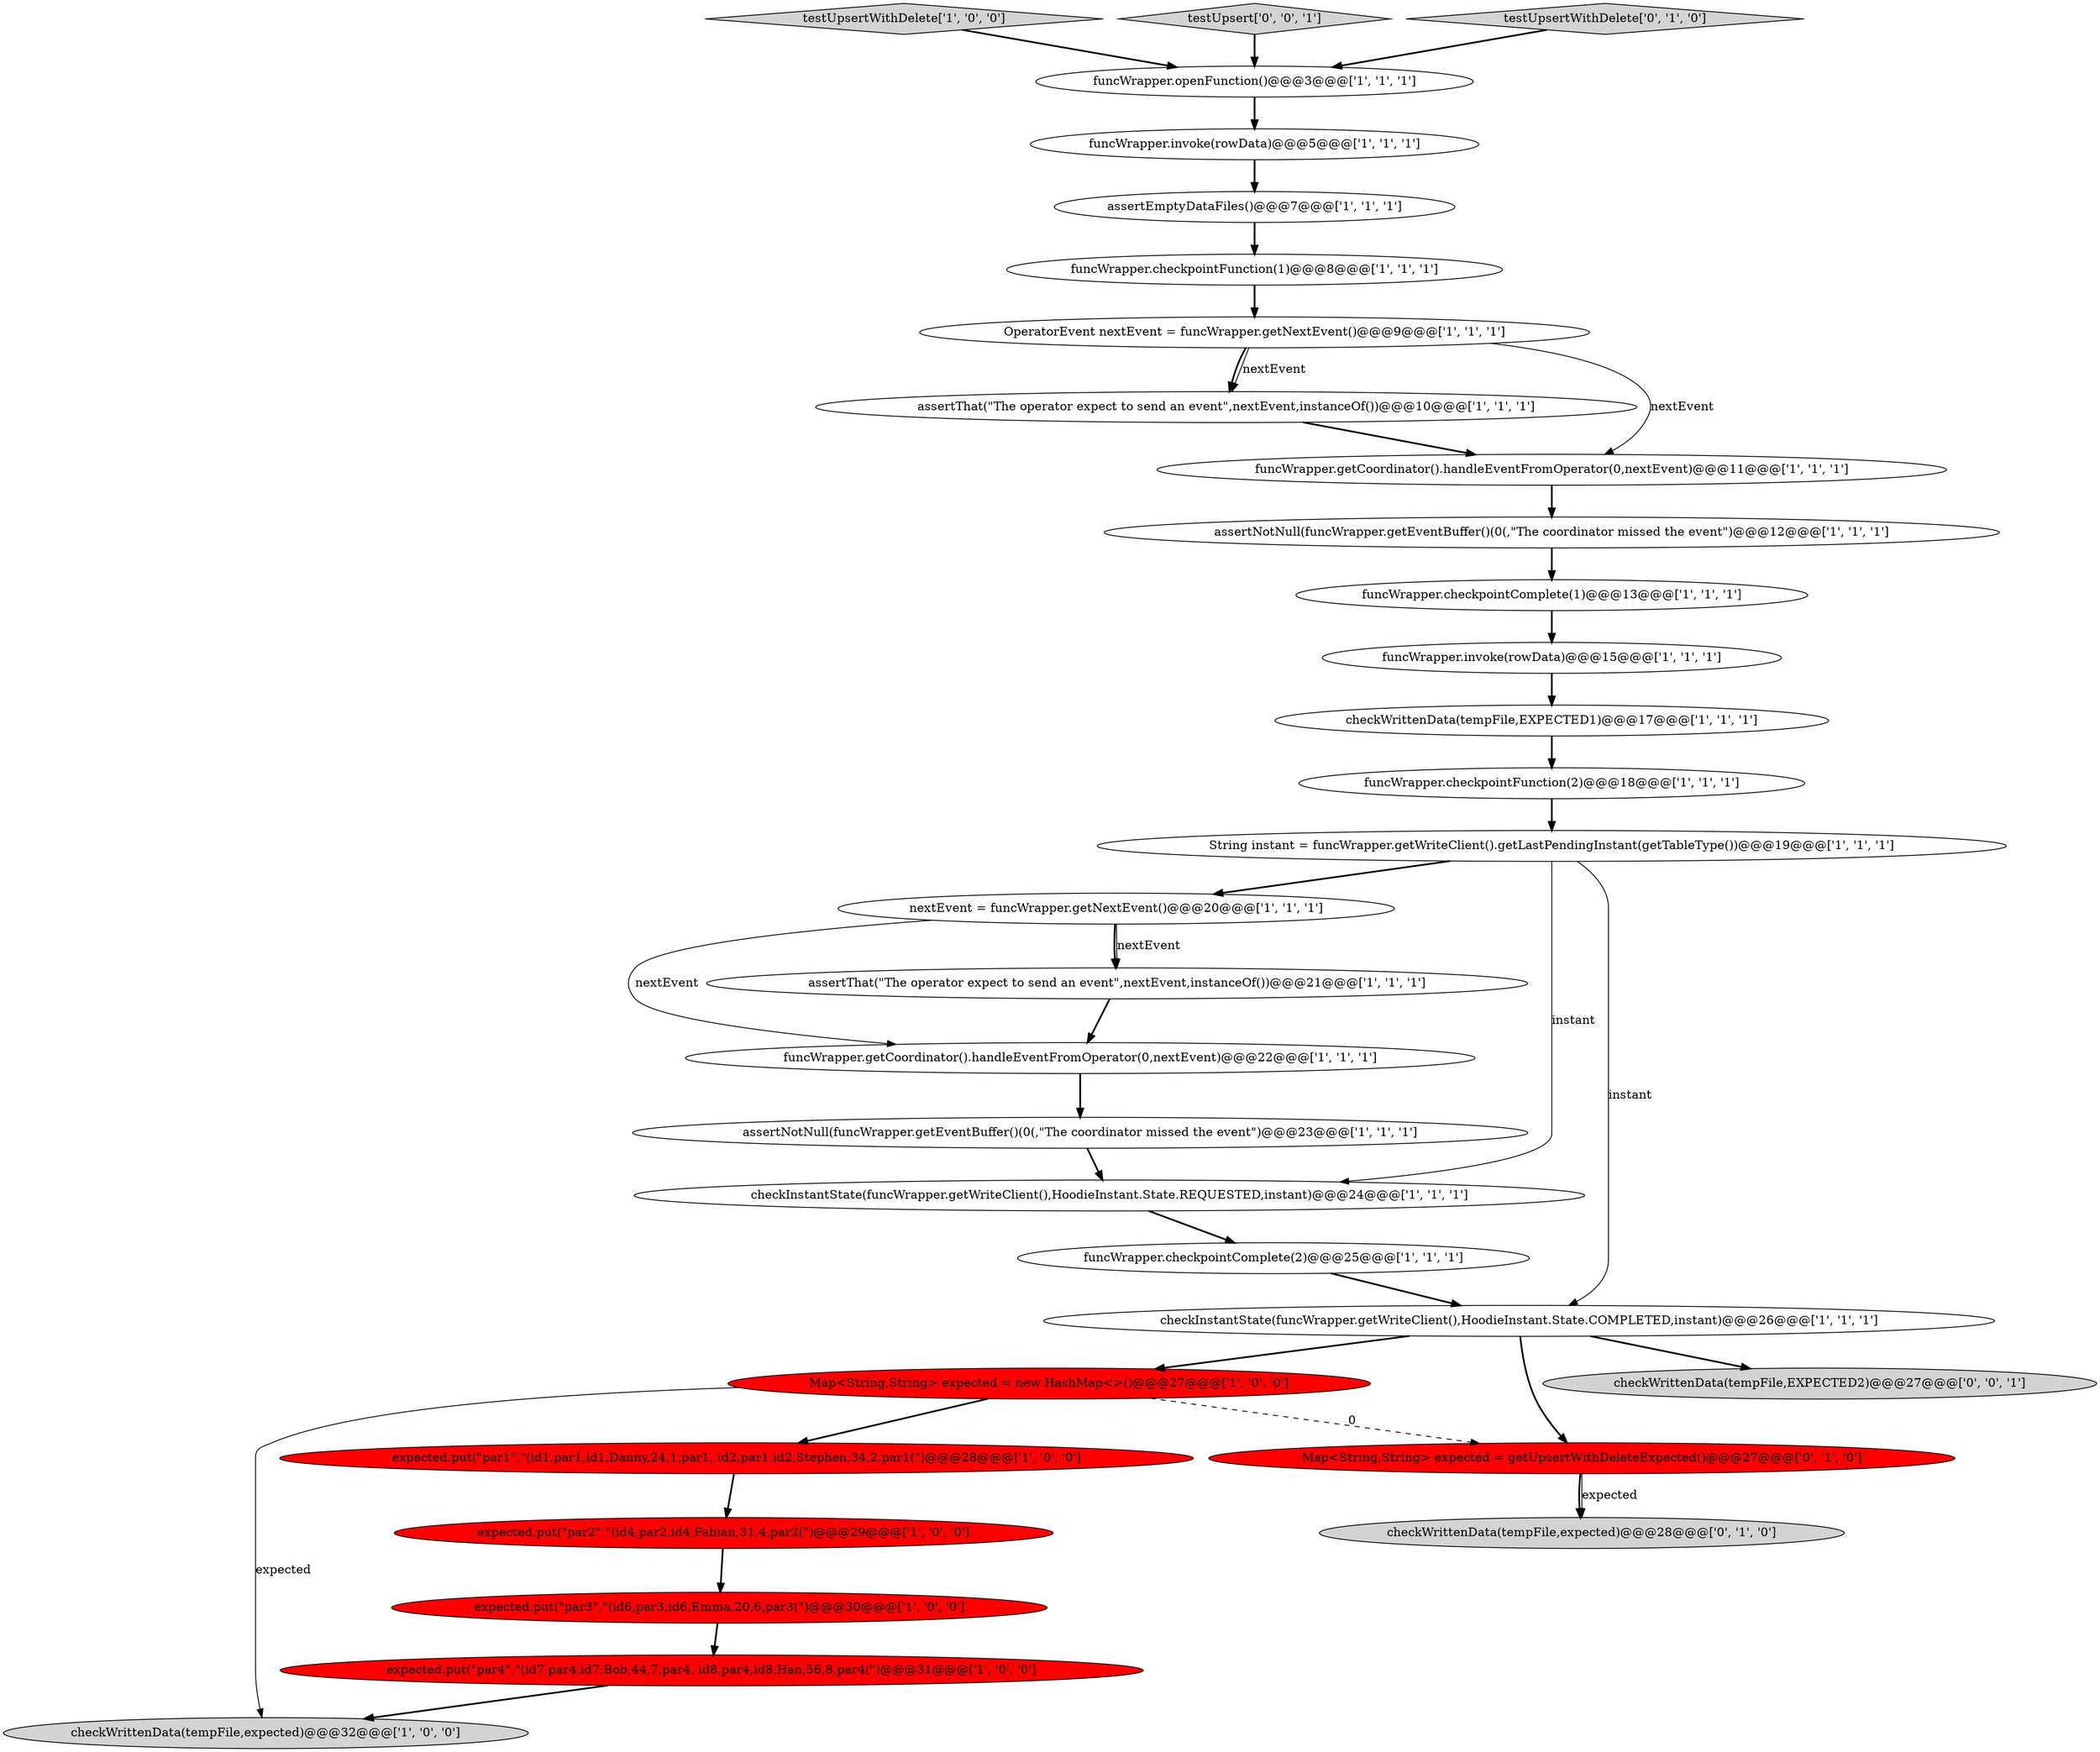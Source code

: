 digraph {
22 [style = filled, label = "assertThat(\"The operator expect to send an event\",nextEvent,instanceOf())@@@10@@@['1', '1', '1']", fillcolor = white, shape = ellipse image = "AAA0AAABBB1BBB"];
20 [style = filled, label = "Map<String,String> expected = new HashMap<>()@@@27@@@['1', '0', '0']", fillcolor = red, shape = ellipse image = "AAA1AAABBB1BBB"];
25 [style = filled, label = "checkInstantState(funcWrapper.getWriteClient(),HoodieInstant.State.REQUESTED,instant)@@@24@@@['1', '1', '1']", fillcolor = white, shape = ellipse image = "AAA0AAABBB1BBB"];
13 [style = filled, label = "funcWrapper.getCoordinator().handleEventFromOperator(0,nextEvent)@@@11@@@['1', '1', '1']", fillcolor = white, shape = ellipse image = "AAA0AAABBB1BBB"];
11 [style = filled, label = "testUpsertWithDelete['1', '0', '0']", fillcolor = lightgray, shape = diamond image = "AAA0AAABBB1BBB"];
23 [style = filled, label = "funcWrapper.checkpointComplete(2)@@@25@@@['1', '1', '1']", fillcolor = white, shape = ellipse image = "AAA0AAABBB1BBB"];
31 [style = filled, label = "testUpsert['0', '0', '1']", fillcolor = lightgray, shape = diamond image = "AAA0AAABBB3BBB"];
5 [style = filled, label = "funcWrapper.checkpointFunction(2)@@@18@@@['1', '1', '1']", fillcolor = white, shape = ellipse image = "AAA0AAABBB1BBB"];
26 [style = filled, label = "OperatorEvent nextEvent = funcWrapper.getNextEvent()@@@9@@@['1', '1', '1']", fillcolor = white, shape = ellipse image = "AAA0AAABBB1BBB"];
8 [style = filled, label = "funcWrapper.invoke(rowData)@@@5@@@['1', '1', '1']", fillcolor = white, shape = ellipse image = "AAA0AAABBB1BBB"];
19 [style = filled, label = "funcWrapper.invoke(rowData)@@@15@@@['1', '1', '1']", fillcolor = white, shape = ellipse image = "AAA0AAABBB1BBB"];
24 [style = filled, label = "checkWrittenData(tempFile,expected)@@@32@@@['1', '0', '0']", fillcolor = lightgray, shape = ellipse image = "AAA0AAABBB1BBB"];
3 [style = filled, label = "expected.put(\"par1\",\"(id1,par1,id1,Danny,24,1,par1, id2,par1,id2,Stephen,34,2,par1(\")@@@28@@@['1', '0', '0']", fillcolor = red, shape = ellipse image = "AAA1AAABBB1BBB"];
1 [style = filled, label = "checkInstantState(funcWrapper.getWriteClient(),HoodieInstant.State.COMPLETED,instant)@@@26@@@['1', '1', '1']", fillcolor = white, shape = ellipse image = "AAA0AAABBB1BBB"];
18 [style = filled, label = "funcWrapper.checkpointFunction(1)@@@8@@@['1', '1', '1']", fillcolor = white, shape = ellipse image = "AAA0AAABBB1BBB"];
7 [style = filled, label = "nextEvent = funcWrapper.getNextEvent()@@@20@@@['1', '1', '1']", fillcolor = white, shape = ellipse image = "AAA0AAABBB1BBB"];
10 [style = filled, label = "assertEmptyDataFiles()@@@7@@@['1', '1', '1']", fillcolor = white, shape = ellipse image = "AAA0AAABBB1BBB"];
29 [style = filled, label = "Map<String,String> expected = getUpsertWithDeleteExpected()@@@27@@@['0', '1', '0']", fillcolor = red, shape = ellipse image = "AAA1AAABBB2BBB"];
30 [style = filled, label = "checkWrittenData(tempFile,EXPECTED2)@@@27@@@['0', '0', '1']", fillcolor = lightgray, shape = ellipse image = "AAA0AAABBB3BBB"];
0 [style = filled, label = "funcWrapper.getCoordinator().handleEventFromOperator(0,nextEvent)@@@22@@@['1', '1', '1']", fillcolor = white, shape = ellipse image = "AAA0AAABBB1BBB"];
27 [style = filled, label = "testUpsertWithDelete['0', '1', '0']", fillcolor = lightgray, shape = diamond image = "AAA0AAABBB2BBB"];
12 [style = filled, label = "assertThat(\"The operator expect to send an event\",nextEvent,instanceOf())@@@21@@@['1', '1', '1']", fillcolor = white, shape = ellipse image = "AAA0AAABBB1BBB"];
2 [style = filled, label = "assertNotNull(funcWrapper.getEventBuffer()(0(,\"The coordinator missed the event\")@@@23@@@['1', '1', '1']", fillcolor = white, shape = ellipse image = "AAA0AAABBB1BBB"];
16 [style = filled, label = "String instant = funcWrapper.getWriteClient().getLastPendingInstant(getTableType())@@@19@@@['1', '1', '1']", fillcolor = white, shape = ellipse image = "AAA0AAABBB1BBB"];
4 [style = filled, label = "assertNotNull(funcWrapper.getEventBuffer()(0(,\"The coordinator missed the event\")@@@12@@@['1', '1', '1']", fillcolor = white, shape = ellipse image = "AAA0AAABBB1BBB"];
14 [style = filled, label = "funcWrapper.checkpointComplete(1)@@@13@@@['1', '1', '1']", fillcolor = white, shape = ellipse image = "AAA0AAABBB1BBB"];
15 [style = filled, label = "expected.put(\"par4\",\"(id7,par4,id7,Bob,44,7,par4, id8,par4,id8,Han,56,8,par4(\")@@@31@@@['1', '0', '0']", fillcolor = red, shape = ellipse image = "AAA1AAABBB1BBB"];
9 [style = filled, label = "funcWrapper.openFunction()@@@3@@@['1', '1', '1']", fillcolor = white, shape = ellipse image = "AAA0AAABBB1BBB"];
21 [style = filled, label = "expected.put(\"par2\",\"(id4,par2,id4,Fabian,31,4,par2(\")@@@29@@@['1', '0', '0']", fillcolor = red, shape = ellipse image = "AAA1AAABBB1BBB"];
28 [style = filled, label = "checkWrittenData(tempFile,expected)@@@28@@@['0', '1', '0']", fillcolor = lightgray, shape = ellipse image = "AAA0AAABBB2BBB"];
17 [style = filled, label = "checkWrittenData(tempFile,EXPECTED1)@@@17@@@['1', '1', '1']", fillcolor = white, shape = ellipse image = "AAA0AAABBB1BBB"];
6 [style = filled, label = "expected.put(\"par3\",\"(id6,par3,id6,Emma,20,6,par3(\")@@@30@@@['1', '0', '0']", fillcolor = red, shape = ellipse image = "AAA1AAABBB1BBB"];
10->18 [style = bold, label=""];
8->10 [style = bold, label=""];
17->5 [style = bold, label=""];
4->14 [style = bold, label=""];
21->6 [style = bold, label=""];
7->12 [style = bold, label=""];
31->9 [style = bold, label=""];
25->23 [style = bold, label=""];
0->2 [style = bold, label=""];
18->26 [style = bold, label=""];
27->9 [style = bold, label=""];
16->7 [style = bold, label=""];
1->20 [style = bold, label=""];
14->19 [style = bold, label=""];
20->3 [style = bold, label=""];
19->17 [style = bold, label=""];
26->13 [style = solid, label="nextEvent"];
1->30 [style = bold, label=""];
9->8 [style = bold, label=""];
11->9 [style = bold, label=""];
12->0 [style = bold, label=""];
7->12 [style = solid, label="nextEvent"];
20->29 [style = dashed, label="0"];
26->22 [style = bold, label=""];
6->15 [style = bold, label=""];
16->25 [style = solid, label="instant"];
29->28 [style = bold, label=""];
5->16 [style = bold, label=""];
20->24 [style = solid, label="expected"];
16->1 [style = solid, label="instant"];
15->24 [style = bold, label=""];
23->1 [style = bold, label=""];
3->21 [style = bold, label=""];
26->22 [style = solid, label="nextEvent"];
29->28 [style = solid, label="expected"];
1->29 [style = bold, label=""];
2->25 [style = bold, label=""];
7->0 [style = solid, label="nextEvent"];
22->13 [style = bold, label=""];
13->4 [style = bold, label=""];
}
